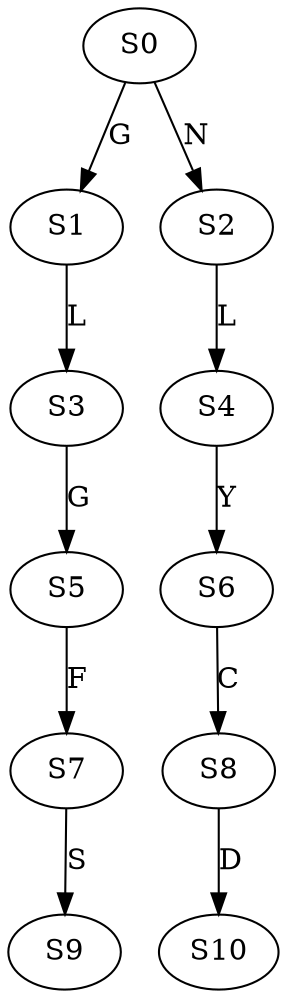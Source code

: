 strict digraph  {
	S0 -> S1 [ label = G ];
	S0 -> S2 [ label = N ];
	S1 -> S3 [ label = L ];
	S2 -> S4 [ label = L ];
	S3 -> S5 [ label = G ];
	S4 -> S6 [ label = Y ];
	S5 -> S7 [ label = F ];
	S6 -> S8 [ label = C ];
	S7 -> S9 [ label = S ];
	S8 -> S10 [ label = D ];
}
